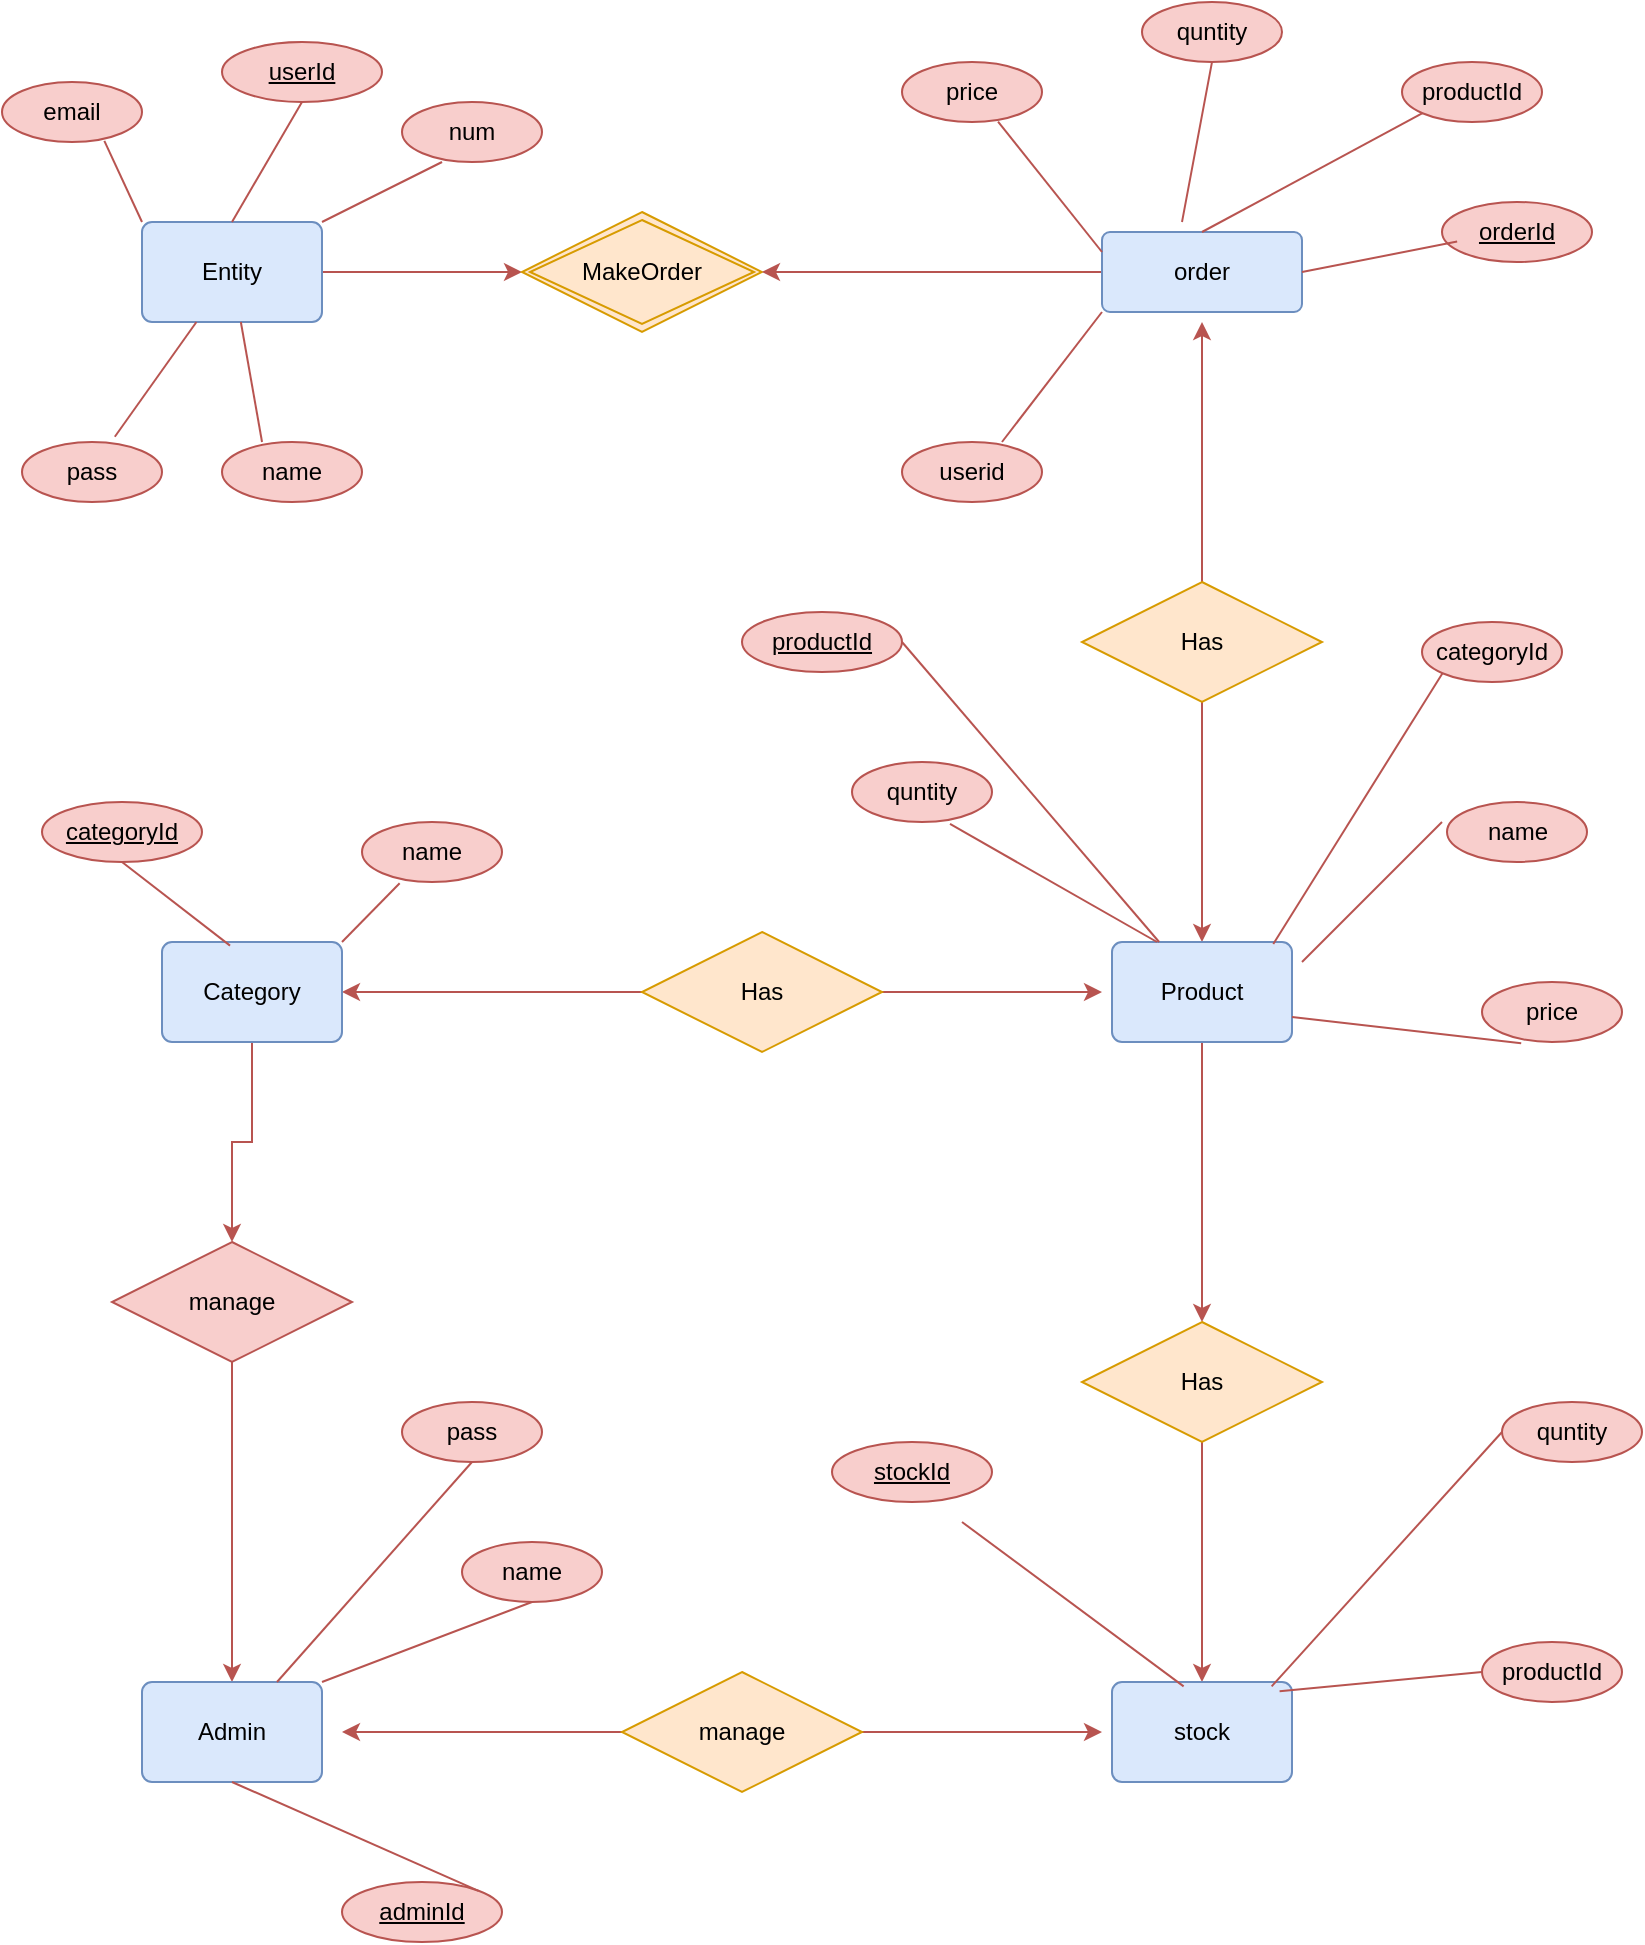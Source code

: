 <mxfile version="24.7.6">
  <diagram id="R2lEEEUBdFMjLlhIrx00" name="Page-1">
    <mxGraphModel dx="1042" dy="614" grid="1" gridSize="10" guides="1" tooltips="1" connect="1" arrows="1" fold="1" page="1" pageScale="1" pageWidth="850" pageHeight="1100" math="0" shadow="0" extFonts="Permanent Marker^https://fonts.googleapis.com/css?family=Permanent+Marker">
      <root>
        <mxCell id="0" />
        <mxCell id="1" parent="0" />
        <mxCell id="8qpjq_qJzxtZLCjxpEvZ-23" style="edgeStyle=orthogonalEdgeStyle;rounded=0;orthogonalLoop=1;jettySize=auto;html=1;entryX=0;entryY=0.5;entryDx=0;entryDy=0;fillColor=#f8cecc;strokeColor=#b85450;" edge="1" parent="1" source="8qpjq_qJzxtZLCjxpEvZ-11" target="8qpjq_qJzxtZLCjxpEvZ-12">
          <mxGeometry relative="1" as="geometry" />
        </mxCell>
        <mxCell id="8qpjq_qJzxtZLCjxpEvZ-11" value="Entity" style="rounded=1;arcSize=10;whiteSpace=wrap;html=1;align=center;fillColor=#dae8fc;strokeColor=#6c8ebf;" vertex="1" parent="1">
          <mxGeometry x="70" y="150" width="90" height="50" as="geometry" />
        </mxCell>
        <mxCell id="8qpjq_qJzxtZLCjxpEvZ-12" value="MakeOrder" style="shape=rhombus;double=1;perimeter=rhombusPerimeter;whiteSpace=wrap;html=1;align=center;fillColor=#ffe6cc;strokeColor=#d79b00;" vertex="1" parent="1">
          <mxGeometry x="260" y="145" width="120" height="60" as="geometry" />
        </mxCell>
        <mxCell id="8qpjq_qJzxtZLCjxpEvZ-13" value="userId" style="ellipse;whiteSpace=wrap;html=1;align=center;fontStyle=4;fillColor=#f8cecc;strokeColor=#b85450;" vertex="1" parent="1">
          <mxGeometry x="110" y="60" width="80" height="30" as="geometry" />
        </mxCell>
        <mxCell id="8qpjq_qJzxtZLCjxpEvZ-14" value="pass" style="ellipse;whiteSpace=wrap;html=1;align=center;fillColor=#f8cecc;strokeColor=#b85450;" vertex="1" parent="1">
          <mxGeometry x="10" y="260" width="70" height="30" as="geometry" />
        </mxCell>
        <mxCell id="8qpjq_qJzxtZLCjxpEvZ-15" value="name" style="ellipse;whiteSpace=wrap;html=1;fillColor=#f8cecc;strokeColor=#b85450;" vertex="1" parent="1">
          <mxGeometry x="110" y="260" width="70" height="30" as="geometry" />
        </mxCell>
        <mxCell id="8qpjq_qJzxtZLCjxpEvZ-16" value="email" style="ellipse;whiteSpace=wrap;html=1;fillColor=#f8cecc;strokeColor=#b85450;" vertex="1" parent="1">
          <mxGeometry y="80" width="70" height="30" as="geometry" />
        </mxCell>
        <mxCell id="8qpjq_qJzxtZLCjxpEvZ-17" value="num" style="ellipse;whiteSpace=wrap;html=1;fillColor=#f8cecc;strokeColor=#b85450;" vertex="1" parent="1">
          <mxGeometry x="200" y="90" width="70" height="30" as="geometry" />
        </mxCell>
        <mxCell id="8qpjq_qJzxtZLCjxpEvZ-18" value="" style="endArrow=none;html=1;rounded=0;exitX=1;exitY=0;exitDx=0;exitDy=0;entryX=0.286;entryY=1;entryDx=0;entryDy=0;entryPerimeter=0;fillColor=#f8cecc;strokeColor=#b85450;" edge="1" parent="1" source="8qpjq_qJzxtZLCjxpEvZ-11" target="8qpjq_qJzxtZLCjxpEvZ-17">
          <mxGeometry relative="1" as="geometry">
            <mxPoint x="340" y="120" as="sourcePoint" />
            <mxPoint x="500" y="120" as="targetPoint" />
          </mxGeometry>
        </mxCell>
        <mxCell id="8qpjq_qJzxtZLCjxpEvZ-19" value="" style="endArrow=none;html=1;rounded=0;exitX=0.5;exitY=0;exitDx=0;exitDy=0;entryX=0.5;entryY=1;entryDx=0;entryDy=0;fillColor=#f8cecc;strokeColor=#b85450;" edge="1" parent="1" source="8qpjq_qJzxtZLCjxpEvZ-11" target="8qpjq_qJzxtZLCjxpEvZ-13">
          <mxGeometry relative="1" as="geometry">
            <mxPoint x="340" y="120" as="sourcePoint" />
            <mxPoint x="500" y="120" as="targetPoint" />
          </mxGeometry>
        </mxCell>
        <mxCell id="8qpjq_qJzxtZLCjxpEvZ-20" value="" style="endArrow=none;html=1;rounded=0;exitX=0;exitY=0;exitDx=0;exitDy=0;entryX=0.731;entryY=0.98;entryDx=0;entryDy=0;entryPerimeter=0;fillColor=#f8cecc;strokeColor=#b85450;" edge="1" parent="1" source="8qpjq_qJzxtZLCjxpEvZ-11" target="8qpjq_qJzxtZLCjxpEvZ-16">
          <mxGeometry relative="1" as="geometry">
            <mxPoint x="340" y="120" as="sourcePoint" />
            <mxPoint x="500" y="120" as="targetPoint" />
          </mxGeometry>
        </mxCell>
        <mxCell id="8qpjq_qJzxtZLCjxpEvZ-21" value="" style="endArrow=none;html=1;rounded=0;exitX=0.663;exitY=-0.087;exitDx=0;exitDy=0;exitPerimeter=0;fillColor=#f8cecc;strokeColor=#b85450;" edge="1" parent="1" source="8qpjq_qJzxtZLCjxpEvZ-14" target="8qpjq_qJzxtZLCjxpEvZ-11">
          <mxGeometry relative="1" as="geometry">
            <mxPoint x="340" y="120" as="sourcePoint" />
            <mxPoint x="500" y="120" as="targetPoint" />
          </mxGeometry>
        </mxCell>
        <mxCell id="8qpjq_qJzxtZLCjxpEvZ-22" value="" style="endArrow=none;html=1;rounded=0;exitX=0.286;exitY=0;exitDx=0;exitDy=0;exitPerimeter=0;fillColor=#f8cecc;strokeColor=#b85450;" edge="1" parent="1" source="8qpjq_qJzxtZLCjxpEvZ-15" target="8qpjq_qJzxtZLCjxpEvZ-11">
          <mxGeometry relative="1" as="geometry">
            <mxPoint x="340" y="120" as="sourcePoint" />
            <mxPoint x="500" y="120" as="targetPoint" />
          </mxGeometry>
        </mxCell>
        <mxCell id="8qpjq_qJzxtZLCjxpEvZ-26" style="edgeStyle=orthogonalEdgeStyle;rounded=0;orthogonalLoop=1;jettySize=auto;html=1;entryX=1;entryY=0.5;entryDx=0;entryDy=0;fillColor=#f8cecc;strokeColor=#b85450;" edge="1" parent="1" source="8qpjq_qJzxtZLCjxpEvZ-24" target="8qpjq_qJzxtZLCjxpEvZ-12">
          <mxGeometry relative="1" as="geometry" />
        </mxCell>
        <mxCell id="8qpjq_qJzxtZLCjxpEvZ-24" value="order" style="rounded=1;arcSize=10;whiteSpace=wrap;html=1;align=center;fillColor=#dae8fc;strokeColor=#6c8ebf;" vertex="1" parent="1">
          <mxGeometry x="550" y="155" width="100" height="40" as="geometry" />
        </mxCell>
        <mxCell id="8qpjq_qJzxtZLCjxpEvZ-27" value="pass" style="ellipse;whiteSpace=wrap;html=1;fillColor=#f8cecc;strokeColor=#b85450;" vertex="1" parent="1">
          <mxGeometry x="200" y="740" width="70" height="30" as="geometry" />
        </mxCell>
        <mxCell id="8qpjq_qJzxtZLCjxpEvZ-28" value="name" style="ellipse;whiteSpace=wrap;html=1;fillColor=#f8cecc;strokeColor=#b85450;" vertex="1" parent="1">
          <mxGeometry x="722.5" y="440" width="70" height="30" as="geometry" />
        </mxCell>
        <mxCell id="8qpjq_qJzxtZLCjxpEvZ-29" value="productId" style="ellipse;whiteSpace=wrap;html=1;fillColor=#f8cecc;strokeColor=#b85450;" vertex="1" parent="1">
          <mxGeometry x="700" y="70" width="70" height="30" as="geometry" />
        </mxCell>
        <mxCell id="8qpjq_qJzxtZLCjxpEvZ-30" value="quntity" style="ellipse;whiteSpace=wrap;html=1;fillColor=#f8cecc;strokeColor=#b85450;" vertex="1" parent="1">
          <mxGeometry x="570" y="40" width="70" height="30" as="geometry" />
        </mxCell>
        <mxCell id="8qpjq_qJzxtZLCjxpEvZ-31" value="price" style="ellipse;whiteSpace=wrap;html=1;fillColor=#f8cecc;strokeColor=#b85450;" vertex="1" parent="1">
          <mxGeometry x="450" y="70" width="70" height="30" as="geometry" />
        </mxCell>
        <mxCell id="8qpjq_qJzxtZLCjxpEvZ-32" value="userid" style="ellipse;whiteSpace=wrap;html=1;fillColor=#f8cecc;strokeColor=#b85450;" vertex="1" parent="1">
          <mxGeometry x="450" y="260" width="70" height="30" as="geometry" />
        </mxCell>
        <mxCell id="8qpjq_qJzxtZLCjxpEvZ-33" value="orderId" style="ellipse;whiteSpace=wrap;html=1;align=center;fontStyle=4;fillColor=#f8cecc;strokeColor=#b85450;" vertex="1" parent="1">
          <mxGeometry x="720" y="140" width="75" height="30" as="geometry" />
        </mxCell>
        <mxCell id="8qpjq_qJzxtZLCjxpEvZ-34" value="" style="endArrow=none;html=1;rounded=0;entryX=0.714;entryY=0;entryDx=0;entryDy=0;entryPerimeter=0;exitX=0;exitY=1;exitDx=0;exitDy=0;fillColor=#f8cecc;strokeColor=#b85450;" edge="1" parent="1" source="8qpjq_qJzxtZLCjxpEvZ-24" target="8qpjq_qJzxtZLCjxpEvZ-32">
          <mxGeometry relative="1" as="geometry">
            <mxPoint x="340" y="220" as="sourcePoint" />
            <mxPoint x="500" y="220" as="targetPoint" />
          </mxGeometry>
        </mxCell>
        <mxCell id="8qpjq_qJzxtZLCjxpEvZ-35" value="" style="endArrow=none;html=1;rounded=0;entryX=0.686;entryY=0.993;entryDx=0;entryDy=0;entryPerimeter=0;exitX=0;exitY=0.25;exitDx=0;exitDy=0;fillColor=#f8cecc;strokeColor=#b85450;" edge="1" parent="1" source="8qpjq_qJzxtZLCjxpEvZ-24" target="8qpjq_qJzxtZLCjxpEvZ-31">
          <mxGeometry relative="1" as="geometry">
            <mxPoint x="340" y="220" as="sourcePoint" />
            <mxPoint x="500" y="220" as="targetPoint" />
          </mxGeometry>
        </mxCell>
        <mxCell id="8qpjq_qJzxtZLCjxpEvZ-36" value="" style="endArrow=none;html=1;rounded=0;entryX=0.5;entryY=1;entryDx=0;entryDy=0;fillColor=#f8cecc;strokeColor=#b85450;" edge="1" parent="1" target="8qpjq_qJzxtZLCjxpEvZ-30">
          <mxGeometry relative="1" as="geometry">
            <mxPoint x="590" y="150" as="sourcePoint" />
            <mxPoint x="500" y="220" as="targetPoint" />
          </mxGeometry>
        </mxCell>
        <mxCell id="8qpjq_qJzxtZLCjxpEvZ-37" value="" style="endArrow=none;html=1;rounded=0;entryX=0;entryY=1;entryDx=0;entryDy=0;exitX=0.5;exitY=0;exitDx=0;exitDy=0;fillColor=#f8cecc;strokeColor=#b85450;" edge="1" parent="1" source="8qpjq_qJzxtZLCjxpEvZ-24" target="8qpjq_qJzxtZLCjxpEvZ-29">
          <mxGeometry relative="1" as="geometry">
            <mxPoint x="340" y="220" as="sourcePoint" />
            <mxPoint x="500" y="220" as="targetPoint" />
          </mxGeometry>
        </mxCell>
        <mxCell id="8qpjq_qJzxtZLCjxpEvZ-38" value="" style="endArrow=none;html=1;rounded=0;entryX=0.101;entryY=0.66;entryDx=0;entryDy=0;entryPerimeter=0;exitX=1;exitY=0.5;exitDx=0;exitDy=0;fillColor=#f8cecc;strokeColor=#b85450;" edge="1" parent="1" source="8qpjq_qJzxtZLCjxpEvZ-24" target="8qpjq_qJzxtZLCjxpEvZ-33">
          <mxGeometry relative="1" as="geometry">
            <mxPoint x="340" y="220" as="sourcePoint" />
            <mxPoint x="500" y="220" as="targetPoint" />
          </mxGeometry>
        </mxCell>
        <mxCell id="8qpjq_qJzxtZLCjxpEvZ-41" style="edgeStyle=orthogonalEdgeStyle;rounded=0;orthogonalLoop=1;jettySize=auto;html=1;fillColor=#f8cecc;strokeColor=#b85450;" edge="1" parent="1" source="8qpjq_qJzxtZLCjxpEvZ-39">
          <mxGeometry relative="1" as="geometry">
            <mxPoint x="600" y="200" as="targetPoint" />
          </mxGeometry>
        </mxCell>
        <mxCell id="8qpjq_qJzxtZLCjxpEvZ-43" style="edgeStyle=orthogonalEdgeStyle;rounded=0;orthogonalLoop=1;jettySize=auto;html=1;entryX=0.5;entryY=0;entryDx=0;entryDy=0;fillColor=#f8cecc;strokeColor=#b85450;" edge="1" parent="1" source="8qpjq_qJzxtZLCjxpEvZ-39" target="8qpjq_qJzxtZLCjxpEvZ-42">
          <mxGeometry relative="1" as="geometry" />
        </mxCell>
        <mxCell id="8qpjq_qJzxtZLCjxpEvZ-39" value="Has" style="shape=rhombus;perimeter=rhombusPerimeter;whiteSpace=wrap;html=1;align=center;fillColor=#ffe6cc;strokeColor=#d79b00;" vertex="1" parent="1">
          <mxGeometry x="540" y="330" width="120" height="60" as="geometry" />
        </mxCell>
        <mxCell id="8qpjq_qJzxtZLCjxpEvZ-47" style="edgeStyle=orthogonalEdgeStyle;rounded=0;orthogonalLoop=1;jettySize=auto;html=1;entryX=0.5;entryY=0;entryDx=0;entryDy=0;fillColor=#f8cecc;strokeColor=#b85450;" edge="1" parent="1" source="8qpjq_qJzxtZLCjxpEvZ-42" target="8qpjq_qJzxtZLCjxpEvZ-46">
          <mxGeometry relative="1" as="geometry" />
        </mxCell>
        <mxCell id="8qpjq_qJzxtZLCjxpEvZ-42" value="Product" style="rounded=1;arcSize=10;whiteSpace=wrap;html=1;align=center;fillColor=#dae8fc;strokeColor=#6c8ebf;" vertex="1" parent="1">
          <mxGeometry x="555" y="510" width="90" height="50" as="geometry" />
        </mxCell>
        <mxCell id="8qpjq_qJzxtZLCjxpEvZ-51" style="edgeStyle=orthogonalEdgeStyle;rounded=0;orthogonalLoop=1;jettySize=auto;html=1;entryX=1;entryY=0.5;entryDx=0;entryDy=0;fillColor=#f8cecc;strokeColor=#b85450;" edge="1" parent="1" source="8qpjq_qJzxtZLCjxpEvZ-44" target="8qpjq_qJzxtZLCjxpEvZ-45">
          <mxGeometry relative="1" as="geometry" />
        </mxCell>
        <mxCell id="8qpjq_qJzxtZLCjxpEvZ-52" style="edgeStyle=orthogonalEdgeStyle;rounded=0;orthogonalLoop=1;jettySize=auto;html=1;fillColor=#f8cecc;strokeColor=#b85450;" edge="1" parent="1" source="8qpjq_qJzxtZLCjxpEvZ-44">
          <mxGeometry relative="1" as="geometry">
            <mxPoint x="550" y="535" as="targetPoint" />
          </mxGeometry>
        </mxCell>
        <mxCell id="8qpjq_qJzxtZLCjxpEvZ-44" value="Has" style="shape=rhombus;perimeter=rhombusPerimeter;whiteSpace=wrap;html=1;align=center;fillColor=#ffe6cc;strokeColor=#d79b00;" vertex="1" parent="1">
          <mxGeometry x="320" y="505" width="120" height="60" as="geometry" />
        </mxCell>
        <mxCell id="8qpjq_qJzxtZLCjxpEvZ-56" style="edgeStyle=orthogonalEdgeStyle;rounded=0;orthogonalLoop=1;jettySize=auto;html=1;entryX=0.5;entryY=0;entryDx=0;entryDy=0;fillColor=#f8cecc;strokeColor=#b85450;" edge="1" parent="1" source="8qpjq_qJzxtZLCjxpEvZ-45" target="8qpjq_qJzxtZLCjxpEvZ-55">
          <mxGeometry relative="1" as="geometry" />
        </mxCell>
        <mxCell id="8qpjq_qJzxtZLCjxpEvZ-45" value="Category" style="rounded=1;arcSize=10;whiteSpace=wrap;html=1;align=center;fillColor=#dae8fc;strokeColor=#6c8ebf;" vertex="1" parent="1">
          <mxGeometry x="80" y="510" width="90" height="50" as="geometry" />
        </mxCell>
        <mxCell id="8qpjq_qJzxtZLCjxpEvZ-50" style="edgeStyle=orthogonalEdgeStyle;rounded=0;orthogonalLoop=1;jettySize=auto;html=1;entryX=0.5;entryY=0;entryDx=0;entryDy=0;fillColor=#f8cecc;strokeColor=#b85450;" edge="1" parent="1" source="8qpjq_qJzxtZLCjxpEvZ-46" target="8qpjq_qJzxtZLCjxpEvZ-48">
          <mxGeometry relative="1" as="geometry" />
        </mxCell>
        <mxCell id="8qpjq_qJzxtZLCjxpEvZ-46" value="Has" style="shape=rhombus;perimeter=rhombusPerimeter;whiteSpace=wrap;html=1;align=center;fillColor=#ffe6cc;strokeColor=#d79b00;" vertex="1" parent="1">
          <mxGeometry x="540" y="700" width="120" height="60" as="geometry" />
        </mxCell>
        <mxCell id="8qpjq_qJzxtZLCjxpEvZ-48" value="stock" style="rounded=1;arcSize=10;whiteSpace=wrap;html=1;align=center;fillColor=#dae8fc;strokeColor=#6c8ebf;" vertex="1" parent="1">
          <mxGeometry x="555" y="880" width="90" height="50" as="geometry" />
        </mxCell>
        <mxCell id="8qpjq_qJzxtZLCjxpEvZ-54" style="edgeStyle=orthogonalEdgeStyle;rounded=0;orthogonalLoop=1;jettySize=auto;html=1;fillColor=#f8cecc;strokeColor=#b85450;" edge="1" parent="1" source="8qpjq_qJzxtZLCjxpEvZ-53">
          <mxGeometry relative="1" as="geometry">
            <mxPoint x="550" y="905" as="targetPoint" />
          </mxGeometry>
        </mxCell>
        <mxCell id="8qpjq_qJzxtZLCjxpEvZ-59" style="edgeStyle=orthogonalEdgeStyle;rounded=0;orthogonalLoop=1;jettySize=auto;html=1;fillColor=#f8cecc;strokeColor=#b85450;" edge="1" parent="1" source="8qpjq_qJzxtZLCjxpEvZ-53">
          <mxGeometry relative="1" as="geometry">
            <mxPoint x="170" y="905" as="targetPoint" />
          </mxGeometry>
        </mxCell>
        <mxCell id="8qpjq_qJzxtZLCjxpEvZ-53" value="manage" style="shape=rhombus;perimeter=rhombusPerimeter;whiteSpace=wrap;html=1;align=center;fillColor=#ffe6cc;strokeColor=#d79b00;" vertex="1" parent="1">
          <mxGeometry x="310" y="875" width="120" height="60" as="geometry" />
        </mxCell>
        <mxCell id="8qpjq_qJzxtZLCjxpEvZ-58" style="edgeStyle=orthogonalEdgeStyle;rounded=0;orthogonalLoop=1;jettySize=auto;html=1;fillColor=#f8cecc;strokeColor=#b85450;" edge="1" parent="1" source="8qpjq_qJzxtZLCjxpEvZ-55" target="8qpjq_qJzxtZLCjxpEvZ-57">
          <mxGeometry relative="1" as="geometry" />
        </mxCell>
        <mxCell id="8qpjq_qJzxtZLCjxpEvZ-55" value="manage" style="shape=rhombus;perimeter=rhombusPerimeter;whiteSpace=wrap;html=1;align=center;fillColor=#f8cecc;strokeColor=#b85450;" vertex="1" parent="1">
          <mxGeometry x="55" y="660" width="120" height="60" as="geometry" />
        </mxCell>
        <mxCell id="8qpjq_qJzxtZLCjxpEvZ-57" value="Admin" style="rounded=1;arcSize=10;whiteSpace=wrap;html=1;align=center;fillColor=#dae8fc;strokeColor=#6c8ebf;" vertex="1" parent="1">
          <mxGeometry x="70" y="880" width="90" height="50" as="geometry" />
        </mxCell>
        <mxCell id="8qpjq_qJzxtZLCjxpEvZ-60" value="name" style="ellipse;whiteSpace=wrap;html=1;fillColor=#f8cecc;strokeColor=#b85450;" vertex="1" parent="1">
          <mxGeometry x="230" y="810" width="70" height="30" as="geometry" />
        </mxCell>
        <mxCell id="8qpjq_qJzxtZLCjxpEvZ-61" value="productId" style="ellipse;whiteSpace=wrap;html=1;fillColor=#f8cecc;strokeColor=#b85450;" vertex="1" parent="1">
          <mxGeometry x="740" y="860" width="70" height="30" as="geometry" />
        </mxCell>
        <mxCell id="8qpjq_qJzxtZLCjxpEvZ-62" value="quntity" style="ellipse;whiteSpace=wrap;html=1;fillColor=#f8cecc;strokeColor=#b85450;" vertex="1" parent="1">
          <mxGeometry x="750" y="740" width="70" height="30" as="geometry" />
        </mxCell>
        <mxCell id="8qpjq_qJzxtZLCjxpEvZ-63" value="categoryId" style="ellipse;whiteSpace=wrap;html=1;fillColor=#f8cecc;strokeColor=#b85450;" vertex="1" parent="1">
          <mxGeometry x="710" y="350" width="70" height="30" as="geometry" />
        </mxCell>
        <mxCell id="8qpjq_qJzxtZLCjxpEvZ-64" value="quntity" style="ellipse;whiteSpace=wrap;html=1;fillColor=#f8cecc;strokeColor=#b85450;" vertex="1" parent="1">
          <mxGeometry x="425" y="420" width="70" height="30" as="geometry" />
        </mxCell>
        <mxCell id="8qpjq_qJzxtZLCjxpEvZ-65" value="price" style="ellipse;whiteSpace=wrap;html=1;fillColor=#f8cecc;strokeColor=#b85450;" vertex="1" parent="1">
          <mxGeometry x="740" y="530" width="70" height="30" as="geometry" />
        </mxCell>
        <mxCell id="8qpjq_qJzxtZLCjxpEvZ-66" value="productId" style="ellipse;whiteSpace=wrap;html=1;align=center;fontStyle=4;fillColor=#f8cecc;strokeColor=#b85450;" vertex="1" parent="1">
          <mxGeometry x="370" y="345" width="80" height="30" as="geometry" />
        </mxCell>
        <mxCell id="8qpjq_qJzxtZLCjxpEvZ-67" value="" style="endArrow=none;html=1;rounded=0;entryX=0.25;entryY=0;entryDx=0;entryDy=0;exitX=0.7;exitY=1.033;exitDx=0;exitDy=0;exitPerimeter=0;fillColor=#f8cecc;strokeColor=#b85450;" edge="1" parent="1" source="8qpjq_qJzxtZLCjxpEvZ-64" target="8qpjq_qJzxtZLCjxpEvZ-42">
          <mxGeometry relative="1" as="geometry">
            <mxPoint x="340" y="440" as="sourcePoint" />
            <mxPoint x="500" y="440" as="targetPoint" />
          </mxGeometry>
        </mxCell>
        <mxCell id="8qpjq_qJzxtZLCjxpEvZ-68" value="" style="endArrow=none;html=1;rounded=0;exitX=1;exitY=0.5;exitDx=0;exitDy=0;fillColor=#f8cecc;strokeColor=#b85450;" edge="1" parent="1" source="8qpjq_qJzxtZLCjxpEvZ-66" target="8qpjq_qJzxtZLCjxpEvZ-42">
          <mxGeometry relative="1" as="geometry">
            <mxPoint x="470" y="370" as="sourcePoint" />
            <mxPoint x="574" y="429" as="targetPoint" />
          </mxGeometry>
        </mxCell>
        <mxCell id="8qpjq_qJzxtZLCjxpEvZ-69" value="" style="endArrow=none;html=1;rounded=0;fillColor=#f8cecc;strokeColor=#b85450;" edge="1" parent="1">
          <mxGeometry relative="1" as="geometry">
            <mxPoint x="720" y="450" as="sourcePoint" />
            <mxPoint x="650" y="520" as="targetPoint" />
          </mxGeometry>
        </mxCell>
        <mxCell id="8qpjq_qJzxtZLCjxpEvZ-70" value="" style="endArrow=none;html=1;rounded=0;entryX=0.28;entryY=1.02;entryDx=0;entryDy=0;exitX=1;exitY=0.75;exitDx=0;exitDy=0;entryPerimeter=0;fillColor=#f8cecc;strokeColor=#b85450;" edge="1" parent="1" source="8qpjq_qJzxtZLCjxpEvZ-42" target="8qpjq_qJzxtZLCjxpEvZ-65">
          <mxGeometry relative="1" as="geometry">
            <mxPoint x="670" y="580" as="sourcePoint" />
            <mxPoint x="774" y="639" as="targetPoint" />
          </mxGeometry>
        </mxCell>
        <mxCell id="8qpjq_qJzxtZLCjxpEvZ-71" value="" style="endArrow=none;html=1;rounded=0;entryX=0;entryY=1;entryDx=0;entryDy=0;exitX=0.896;exitY=0.02;exitDx=0;exitDy=0;exitPerimeter=0;fillColor=#f8cecc;strokeColor=#b85450;" edge="1" parent="1" source="8qpjq_qJzxtZLCjxpEvZ-42" target="8qpjq_qJzxtZLCjxpEvZ-63">
          <mxGeometry relative="1" as="geometry">
            <mxPoint x="650" y="460" as="sourcePoint" />
            <mxPoint x="754" y="519" as="targetPoint" />
          </mxGeometry>
        </mxCell>
        <mxCell id="8qpjq_qJzxtZLCjxpEvZ-72" value="stockId" style="ellipse;whiteSpace=wrap;html=1;align=center;fontStyle=4;fillColor=#f8cecc;strokeColor=#b85450;" vertex="1" parent="1">
          <mxGeometry x="415" y="760" width="80" height="30" as="geometry" />
        </mxCell>
        <mxCell id="8qpjq_qJzxtZLCjxpEvZ-73" value="" style="endArrow=none;html=1;rounded=0;entryX=0.398;entryY=0.044;entryDx=0;entryDy=0;entryPerimeter=0;fillColor=#f8cecc;strokeColor=#b85450;" edge="1" parent="1" target="8qpjq_qJzxtZLCjxpEvZ-48">
          <mxGeometry relative="1" as="geometry">
            <mxPoint x="480" y="800" as="sourcePoint" />
            <mxPoint x="500" y="640" as="targetPoint" />
          </mxGeometry>
        </mxCell>
        <mxCell id="8qpjq_qJzxtZLCjxpEvZ-75" value="" style="endArrow=none;html=1;rounded=0;entryX=0.931;entryY=0.092;entryDx=0;entryDy=0;entryPerimeter=0;exitX=0;exitY=0.5;exitDx=0;exitDy=0;fillColor=#f8cecc;strokeColor=#b85450;" edge="1" parent="1" source="8qpjq_qJzxtZLCjxpEvZ-61" target="8qpjq_qJzxtZLCjxpEvZ-48">
          <mxGeometry relative="1" as="geometry">
            <mxPoint x="340" y="640" as="sourcePoint" />
            <mxPoint x="500" y="640" as="targetPoint" />
          </mxGeometry>
        </mxCell>
        <mxCell id="8qpjq_qJzxtZLCjxpEvZ-76" value="" style="endArrow=none;html=1;rounded=0;entryX=0.887;entryY=0.044;entryDx=0;entryDy=0;entryPerimeter=0;exitX=0;exitY=0.5;exitDx=0;exitDy=0;fillColor=#f8cecc;strokeColor=#b85450;" edge="1" parent="1" source="8qpjq_qJzxtZLCjxpEvZ-62" target="8qpjq_qJzxtZLCjxpEvZ-48">
          <mxGeometry relative="1" as="geometry">
            <mxPoint x="340" y="640" as="sourcePoint" />
            <mxPoint x="500" y="640" as="targetPoint" />
          </mxGeometry>
        </mxCell>
        <mxCell id="8qpjq_qJzxtZLCjxpEvZ-78" value="adminId" style="ellipse;whiteSpace=wrap;html=1;align=center;fontStyle=4;fillColor=#f8cecc;strokeColor=#b85450;" vertex="1" parent="1">
          <mxGeometry x="170" y="980" width="80" height="30" as="geometry" />
        </mxCell>
        <mxCell id="8qpjq_qJzxtZLCjxpEvZ-79" value="" style="endArrow=none;html=1;rounded=0;exitX=0.75;exitY=0;exitDx=0;exitDy=0;entryX=0.5;entryY=1;entryDx=0;entryDy=0;fillColor=#f8cecc;strokeColor=#b85450;" edge="1" parent="1" source="8qpjq_qJzxtZLCjxpEvZ-57" target="8qpjq_qJzxtZLCjxpEvZ-27">
          <mxGeometry relative="1" as="geometry">
            <mxPoint x="340" y="740" as="sourcePoint" />
            <mxPoint x="500" y="740" as="targetPoint" />
          </mxGeometry>
        </mxCell>
        <mxCell id="8qpjq_qJzxtZLCjxpEvZ-80" value="" style="endArrow=none;html=1;rounded=0;exitX=1;exitY=0;exitDx=0;exitDy=0;entryX=0.5;entryY=1;entryDx=0;entryDy=0;fillColor=#f8cecc;strokeColor=#b85450;" edge="1" parent="1" source="8qpjq_qJzxtZLCjxpEvZ-57" target="8qpjq_qJzxtZLCjxpEvZ-60">
          <mxGeometry relative="1" as="geometry">
            <mxPoint x="340" y="740" as="sourcePoint" />
            <mxPoint x="500" y="740" as="targetPoint" />
          </mxGeometry>
        </mxCell>
        <mxCell id="8qpjq_qJzxtZLCjxpEvZ-81" value="" style="endArrow=none;html=1;rounded=0;exitX=0.5;exitY=1;exitDx=0;exitDy=0;entryX=1;entryY=0;entryDx=0;entryDy=0;fillColor=#f8cecc;strokeColor=#b85450;" edge="1" parent="1" source="8qpjq_qJzxtZLCjxpEvZ-57" target="8qpjq_qJzxtZLCjxpEvZ-78">
          <mxGeometry relative="1" as="geometry">
            <mxPoint x="340" y="740" as="sourcePoint" />
            <mxPoint x="500" y="740" as="targetPoint" />
          </mxGeometry>
        </mxCell>
        <mxCell id="8qpjq_qJzxtZLCjxpEvZ-82" value="categoryId" style="ellipse;whiteSpace=wrap;html=1;align=center;fontStyle=4;fillColor=#f8cecc;strokeColor=#b85450;" vertex="1" parent="1">
          <mxGeometry x="20" y="440" width="80" height="30" as="geometry" />
        </mxCell>
        <mxCell id="8qpjq_qJzxtZLCjxpEvZ-83" value="name" style="ellipse;whiteSpace=wrap;html=1;fillColor=#f8cecc;strokeColor=#b85450;" vertex="1" parent="1">
          <mxGeometry x="180" y="450" width="70" height="30" as="geometry" />
        </mxCell>
        <mxCell id="8qpjq_qJzxtZLCjxpEvZ-84" value="" style="endArrow=none;html=1;rounded=0;exitX=0.5;exitY=1;exitDx=0;exitDy=0;entryX=0.378;entryY=0.036;entryDx=0;entryDy=0;entryPerimeter=0;fillColor=#f8cecc;strokeColor=#b85450;" edge="1" parent="1" source="8qpjq_qJzxtZLCjxpEvZ-82" target="8qpjq_qJzxtZLCjxpEvZ-45">
          <mxGeometry relative="1" as="geometry">
            <mxPoint x="340" y="740" as="sourcePoint" />
            <mxPoint x="500" y="740" as="targetPoint" />
          </mxGeometry>
        </mxCell>
        <mxCell id="8qpjq_qJzxtZLCjxpEvZ-85" value="" style="endArrow=none;html=1;rounded=0;exitX=0.269;exitY=1.02;exitDx=0;exitDy=0;exitPerimeter=0;entryX=1;entryY=0;entryDx=0;entryDy=0;fillColor=#f8cecc;strokeColor=#b85450;" edge="1" parent="1" source="8qpjq_qJzxtZLCjxpEvZ-83" target="8qpjq_qJzxtZLCjxpEvZ-45">
          <mxGeometry relative="1" as="geometry">
            <mxPoint x="340" y="740" as="sourcePoint" />
            <mxPoint x="500" y="740" as="targetPoint" />
          </mxGeometry>
        </mxCell>
      </root>
    </mxGraphModel>
  </diagram>
</mxfile>
